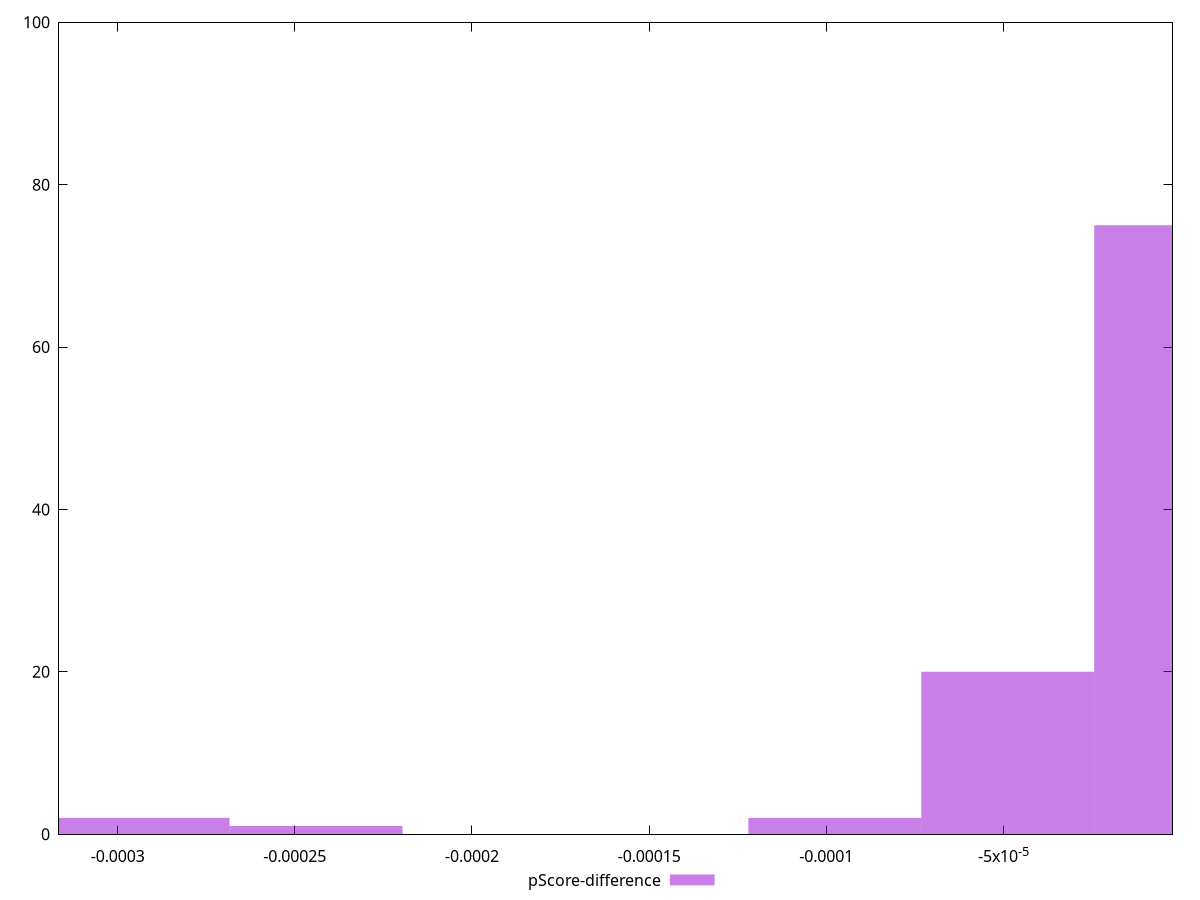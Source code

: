 reset

$pScoreDifference <<EOF
-0.0002928305785340049 2
0 75
-0.000048805096422334145 20
-0.00024402548211167072 1
-0.00009761019284466829 2
EOF

set key outside below
set boxwidth 0.000048805096422334145
set xrange [-0.0003165487970003822:-0.0000023141252838421167]
set yrange [0:100]
set trange [0:100]
set style fill transparent solid 0.5 noborder
set terminal svg size 640, 490 enhanced background rgb 'white'
set output "reports/report_00032_2021-02-25T10-28-15.087Z/estimated-input-latency/samples/astro/pScore-difference/histogram.svg"

plot $pScoreDifference title "pScore-difference" with boxes

reset
